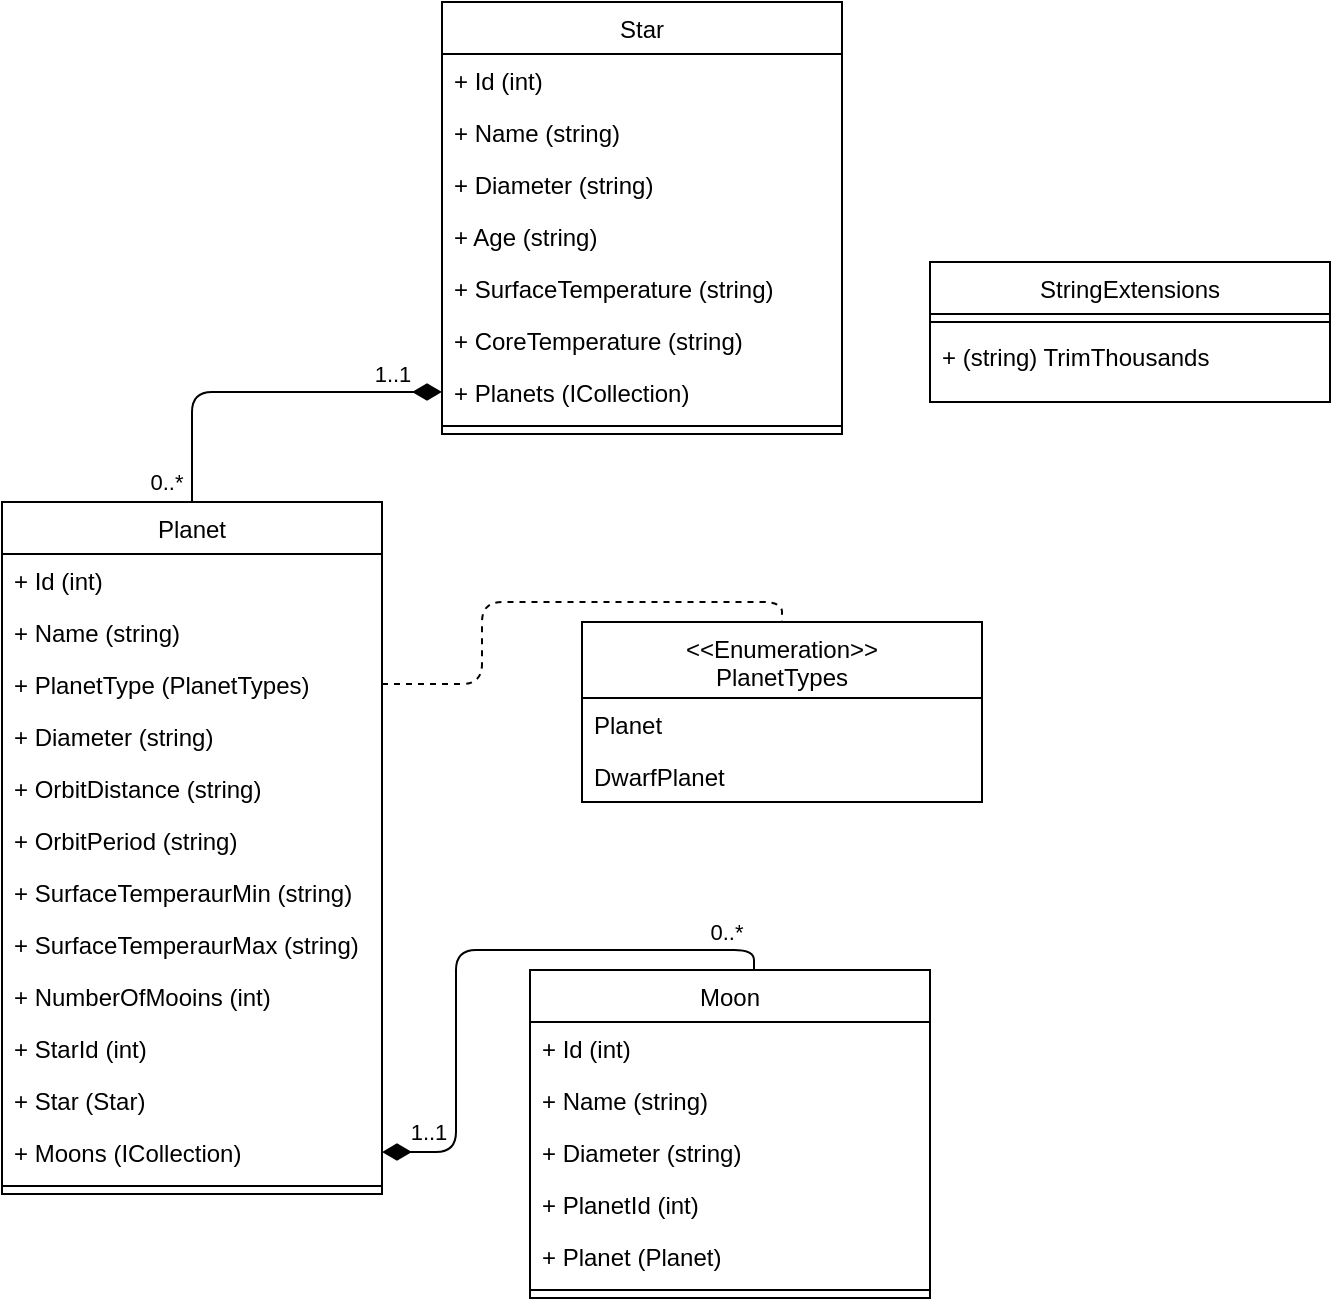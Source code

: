 <mxfile version="14.1.8" type="device"><diagram id="C5RBs43oDa-KdzZeNtuy" name="Page-1"><mxGraphModel dx="926" dy="626" grid="1" gridSize="10" guides="1" tooltips="1" connect="1" arrows="1" fold="1" page="1" pageScale="1" pageWidth="827" pageHeight="1169" math="0" shadow="0"><root><mxCell id="WIyWlLk6GJQsqaUBKTNV-0"/><mxCell id="WIyWlLk6GJQsqaUBKTNV-1" parent="WIyWlLk6GJQsqaUBKTNV-0"/><mxCell id="zkfFHV4jXpPFQw0GAbJ--0" value="Planet" style="swimlane;fontStyle=0;align=center;verticalAlign=top;childLayout=stackLayout;horizontal=1;startSize=26;horizontalStack=0;resizeParent=1;resizeLast=0;collapsible=1;marginBottom=0;rounded=0;shadow=0;strokeWidth=1;" parent="WIyWlLk6GJQsqaUBKTNV-1" vertex="1"><mxGeometry x="150" y="350" width="190" height="346" as="geometry"><mxRectangle x="230" y="140" width="160" height="26" as="alternateBounds"/></mxGeometry></mxCell><mxCell id="zkfFHV4jXpPFQw0GAbJ--1" value="+ Id (int)" style="text;align=left;verticalAlign=top;spacingLeft=4;spacingRight=4;overflow=hidden;rotatable=0;points=[[0,0.5],[1,0.5]];portConstraint=eastwest;" parent="zkfFHV4jXpPFQw0GAbJ--0" vertex="1"><mxGeometry y="26" width="190" height="26" as="geometry"/></mxCell><mxCell id="zkfFHV4jXpPFQw0GAbJ--2" value="+ Name (string)" style="text;align=left;verticalAlign=top;spacingLeft=4;spacingRight=4;overflow=hidden;rotatable=0;points=[[0,0.5],[1,0.5]];portConstraint=eastwest;rounded=0;shadow=0;html=0;" parent="zkfFHV4jXpPFQw0GAbJ--0" vertex="1"><mxGeometry y="52" width="190" height="26" as="geometry"/></mxCell><mxCell id="zkfFHV4jXpPFQw0GAbJ--3" value="+ PlanetType (PlanetTypes)" style="text;align=left;verticalAlign=top;spacingLeft=4;spacingRight=4;overflow=hidden;rotatable=0;points=[[0,0.5],[1,0.5]];portConstraint=eastwest;rounded=0;shadow=0;html=0;" parent="zkfFHV4jXpPFQw0GAbJ--0" vertex="1"><mxGeometry y="78" width="190" height="26" as="geometry"/></mxCell><mxCell id="qjdb0sXJ_N8p3GBNXL_I-1" value="+ Diameter (string)" style="text;align=left;verticalAlign=top;spacingLeft=4;spacingRight=4;overflow=hidden;rotatable=0;points=[[0,0.5],[1,0.5]];portConstraint=eastwest;rounded=0;shadow=0;html=0;" parent="zkfFHV4jXpPFQw0GAbJ--0" vertex="1"><mxGeometry y="104" width="190" height="26" as="geometry"/></mxCell><mxCell id="qjdb0sXJ_N8p3GBNXL_I-3" value="+ OrbitDistance (string)" style="text;align=left;verticalAlign=top;spacingLeft=4;spacingRight=4;overflow=hidden;rotatable=0;points=[[0,0.5],[1,0.5]];portConstraint=eastwest;rounded=0;shadow=0;html=0;" parent="zkfFHV4jXpPFQw0GAbJ--0" vertex="1"><mxGeometry y="130" width="190" height="26" as="geometry"/></mxCell><mxCell id="qjdb0sXJ_N8p3GBNXL_I-4" value="+ OrbitPeriod (string)" style="text;align=left;verticalAlign=top;spacingLeft=4;spacingRight=4;overflow=hidden;rotatable=0;points=[[0,0.5],[1,0.5]];portConstraint=eastwest;rounded=0;shadow=0;html=0;" parent="zkfFHV4jXpPFQw0GAbJ--0" vertex="1"><mxGeometry y="156" width="190" height="26" as="geometry"/></mxCell><mxCell id="qjdb0sXJ_N8p3GBNXL_I-5" value="+ SurfaceTemperaurMin (string)" style="text;align=left;verticalAlign=top;spacingLeft=4;spacingRight=4;overflow=hidden;rotatable=0;points=[[0,0.5],[1,0.5]];portConstraint=eastwest;rounded=0;shadow=0;html=0;" parent="zkfFHV4jXpPFQw0GAbJ--0" vertex="1"><mxGeometry y="182" width="190" height="26" as="geometry"/></mxCell><mxCell id="qjdb0sXJ_N8p3GBNXL_I-6" value="+ SurfaceTemperaurMax (string)" style="text;align=left;verticalAlign=top;spacingLeft=4;spacingRight=4;overflow=hidden;rotatable=0;points=[[0,0.5],[1,0.5]];portConstraint=eastwest;rounded=0;shadow=0;html=0;" parent="zkfFHV4jXpPFQw0GAbJ--0" vertex="1"><mxGeometry y="208" width="190" height="26" as="geometry"/></mxCell><mxCell id="qjdb0sXJ_N8p3GBNXL_I-7" value="+ NumberOfMooins (int)" style="text;align=left;verticalAlign=top;spacingLeft=4;spacingRight=4;overflow=hidden;rotatable=0;points=[[0,0.5],[1,0.5]];portConstraint=eastwest;rounded=0;shadow=0;html=0;" parent="zkfFHV4jXpPFQw0GAbJ--0" vertex="1"><mxGeometry y="234" width="190" height="26" as="geometry"/></mxCell><mxCell id="qjdb0sXJ_N8p3GBNXL_I-9" value="+ StarId (int)" style="text;align=left;verticalAlign=top;spacingLeft=4;spacingRight=4;overflow=hidden;rotatable=0;points=[[0,0.5],[1,0.5]];portConstraint=eastwest;rounded=0;shadow=0;html=0;" parent="zkfFHV4jXpPFQw0GAbJ--0" vertex="1"><mxGeometry y="260" width="190" height="26" as="geometry"/></mxCell><mxCell id="qjdb0sXJ_N8p3GBNXL_I-8" value="+ Star (Star)" style="text;align=left;verticalAlign=top;spacingLeft=4;spacingRight=4;overflow=hidden;rotatable=0;points=[[0,0.5],[1,0.5]];portConstraint=eastwest;rounded=0;shadow=0;html=0;" parent="zkfFHV4jXpPFQw0GAbJ--0" vertex="1"><mxGeometry y="286" width="190" height="26" as="geometry"/></mxCell><mxCell id="qjdb0sXJ_N8p3GBNXL_I-10" value="+ Moons (ICollection)" style="text;align=left;verticalAlign=top;spacingLeft=4;spacingRight=4;overflow=hidden;rotatable=0;points=[[0,0.5],[1,0.5]];portConstraint=eastwest;rounded=0;shadow=0;html=0;" parent="zkfFHV4jXpPFQw0GAbJ--0" vertex="1"><mxGeometry y="312" width="190" height="26" as="geometry"/></mxCell><mxCell id="zkfFHV4jXpPFQw0GAbJ--4" value="" style="line;html=1;strokeWidth=1;align=left;verticalAlign=middle;spacingTop=-1;spacingLeft=3;spacingRight=3;rotatable=0;labelPosition=right;points=[];portConstraint=eastwest;" parent="zkfFHV4jXpPFQw0GAbJ--0" vertex="1"><mxGeometry y="338" width="190" height="8" as="geometry"/></mxCell><mxCell id="zkfFHV4jXpPFQw0GAbJ--6" value="Star" style="swimlane;fontStyle=0;align=center;verticalAlign=top;childLayout=stackLayout;horizontal=1;startSize=26;horizontalStack=0;resizeParent=1;resizeLast=0;collapsible=1;marginBottom=0;rounded=0;shadow=0;strokeWidth=1;" parent="WIyWlLk6GJQsqaUBKTNV-1" vertex="1"><mxGeometry x="370" y="100" width="200" height="216" as="geometry"><mxRectangle x="130" y="380" width="160" height="26" as="alternateBounds"/></mxGeometry></mxCell><mxCell id="zkfFHV4jXpPFQw0GAbJ--7" value="+ Id (int)" style="text;align=left;verticalAlign=top;spacingLeft=4;spacingRight=4;overflow=hidden;rotatable=0;points=[[0,0.5],[1,0.5]];portConstraint=eastwest;" parent="zkfFHV4jXpPFQw0GAbJ--6" vertex="1"><mxGeometry y="26" width="200" height="26" as="geometry"/></mxCell><mxCell id="zkfFHV4jXpPFQw0GAbJ--8" value="+ Name (string)" style="text;align=left;verticalAlign=top;spacingLeft=4;spacingRight=4;overflow=hidden;rotatable=0;points=[[0,0.5],[1,0.5]];portConstraint=eastwest;rounded=0;shadow=0;html=0;" parent="zkfFHV4jXpPFQw0GAbJ--6" vertex="1"><mxGeometry y="52" width="200" height="26" as="geometry"/></mxCell><mxCell id="qjdb0sXJ_N8p3GBNXL_I-11" value="+ Diameter (string)" style="text;align=left;verticalAlign=top;spacingLeft=4;spacingRight=4;overflow=hidden;rotatable=0;points=[[0,0.5],[1,0.5]];portConstraint=eastwest;rounded=0;shadow=0;html=0;" parent="zkfFHV4jXpPFQw0GAbJ--6" vertex="1"><mxGeometry y="78" width="200" height="26" as="geometry"/></mxCell><mxCell id="qjdb0sXJ_N8p3GBNXL_I-12" value="+ Age (string)" style="text;align=left;verticalAlign=top;spacingLeft=4;spacingRight=4;overflow=hidden;rotatable=0;points=[[0,0.5],[1,0.5]];portConstraint=eastwest;rounded=0;shadow=0;html=0;" parent="zkfFHV4jXpPFQw0GAbJ--6" vertex="1"><mxGeometry y="104" width="200" height="26" as="geometry"/></mxCell><mxCell id="qjdb0sXJ_N8p3GBNXL_I-13" value="+ SurfaceTemperature (string)" style="text;align=left;verticalAlign=top;spacingLeft=4;spacingRight=4;overflow=hidden;rotatable=0;points=[[0,0.5],[1,0.5]];portConstraint=eastwest;rounded=0;shadow=0;html=0;" parent="zkfFHV4jXpPFQw0GAbJ--6" vertex="1"><mxGeometry y="130" width="200" height="26" as="geometry"/></mxCell><mxCell id="qjdb0sXJ_N8p3GBNXL_I-14" value="+ CoreTemperature (string)" style="text;align=left;verticalAlign=top;spacingLeft=4;spacingRight=4;overflow=hidden;rotatable=0;points=[[0,0.5],[1,0.5]];portConstraint=eastwest;rounded=0;shadow=0;html=0;" parent="zkfFHV4jXpPFQw0GAbJ--6" vertex="1"><mxGeometry y="156" width="200" height="26" as="geometry"/></mxCell><mxCell id="qjdb0sXJ_N8p3GBNXL_I-15" value="+ Planets (ICollection)" style="text;align=left;verticalAlign=top;spacingLeft=4;spacingRight=4;overflow=hidden;rotatable=0;points=[[0,0.5],[1,0.5]];portConstraint=eastwest;rounded=0;shadow=0;html=0;" parent="zkfFHV4jXpPFQw0GAbJ--6" vertex="1"><mxGeometry y="182" width="200" height="26" as="geometry"/></mxCell><mxCell id="zkfFHV4jXpPFQw0GAbJ--9" value="" style="line;html=1;strokeWidth=1;align=left;verticalAlign=middle;spacingTop=-1;spacingLeft=3;spacingRight=3;rotatable=0;labelPosition=right;points=[];portConstraint=eastwest;" parent="zkfFHV4jXpPFQw0GAbJ--6" vertex="1"><mxGeometry y="208" width="200" height="8" as="geometry"/></mxCell><mxCell id="qjdb0sXJ_N8p3GBNXL_I-23" value="" style="endArrow=diamondThin;html=1;fontSize=11;entryX=0;entryY=0.5;entryDx=0;entryDy=0;exitX=0.5;exitY=0;exitDx=0;exitDy=0;edgeStyle=orthogonalEdgeStyle;startArrow=none;startFill=0;endFill=1;endSize=12;" parent="WIyWlLk6GJQsqaUBKTNV-1" source="zkfFHV4jXpPFQw0GAbJ--0" target="qjdb0sXJ_N8p3GBNXL_I-15" edge="1"><mxGeometry width="50" height="50" relative="1" as="geometry"><mxPoint x="260" y="340" as="sourcePoint"/><mxPoint x="310" y="290" as="targetPoint"/></mxGeometry></mxCell><mxCell id="qjdb0sXJ_N8p3GBNXL_I-24" value="1..1" style="edgeLabel;html=1;align=center;verticalAlign=middle;resizable=0;points=[];fontSize=11;" parent="qjdb0sXJ_N8p3GBNXL_I-23" vertex="1" connectable="0"><mxGeometry x="0.8" y="1" relative="1" as="geometry"><mxPoint x="-7" y="-8" as="offset"/></mxGeometry></mxCell><mxCell id="qjdb0sXJ_N8p3GBNXL_I-25" value="0..*" style="edgeLabel;html=1;align=center;verticalAlign=middle;resizable=0;points=[];fontSize=11;" parent="qjdb0sXJ_N8p3GBNXL_I-23" vertex="1" connectable="0"><mxGeometry x="-0.78" y="1" relative="1" as="geometry"><mxPoint x="-12" y="10" as="offset"/></mxGeometry></mxCell><mxCell id="qjdb0sXJ_N8p3GBNXL_I-26" value="Moon" style="swimlane;fontStyle=0;align=center;verticalAlign=top;childLayout=stackLayout;horizontal=1;startSize=26;horizontalStack=0;resizeParent=1;resizeLast=0;collapsible=1;marginBottom=0;rounded=0;shadow=0;strokeWidth=1;" parent="WIyWlLk6GJQsqaUBKTNV-1" vertex="1"><mxGeometry x="414" y="584" width="200" height="164" as="geometry"><mxRectangle x="130" y="380" width="160" height="26" as="alternateBounds"/></mxGeometry></mxCell><mxCell id="qjdb0sXJ_N8p3GBNXL_I-27" value="+ Id (int)" style="text;align=left;verticalAlign=top;spacingLeft=4;spacingRight=4;overflow=hidden;rotatable=0;points=[[0,0.5],[1,0.5]];portConstraint=eastwest;" parent="qjdb0sXJ_N8p3GBNXL_I-26" vertex="1"><mxGeometry y="26" width="200" height="26" as="geometry"/></mxCell><mxCell id="qjdb0sXJ_N8p3GBNXL_I-28" value="+ Name (string)" style="text;align=left;verticalAlign=top;spacingLeft=4;spacingRight=4;overflow=hidden;rotatable=0;points=[[0,0.5],[1,0.5]];portConstraint=eastwest;rounded=0;shadow=0;html=0;" parent="qjdb0sXJ_N8p3GBNXL_I-26" vertex="1"><mxGeometry y="52" width="200" height="26" as="geometry"/></mxCell><mxCell id="qjdb0sXJ_N8p3GBNXL_I-29" value="+ Diameter (string)" style="text;align=left;verticalAlign=top;spacingLeft=4;spacingRight=4;overflow=hidden;rotatable=0;points=[[0,0.5],[1,0.5]];portConstraint=eastwest;rounded=0;shadow=0;html=0;" parent="qjdb0sXJ_N8p3GBNXL_I-26" vertex="1"><mxGeometry y="78" width="200" height="26" as="geometry"/></mxCell><mxCell id="qjdb0sXJ_N8p3GBNXL_I-44" value="+ PlanetId (int)" style="text;align=left;verticalAlign=top;spacingLeft=4;spacingRight=4;overflow=hidden;rotatable=0;points=[[0,0.5],[1,0.5]];portConstraint=eastwest;rounded=0;shadow=0;html=0;" parent="qjdb0sXJ_N8p3GBNXL_I-26" vertex="1"><mxGeometry y="104" width="200" height="26" as="geometry"/></mxCell><mxCell id="qjdb0sXJ_N8p3GBNXL_I-45" value="+ Planet (Planet)" style="text;align=left;verticalAlign=top;spacingLeft=4;spacingRight=4;overflow=hidden;rotatable=0;points=[[0,0.5],[1,0.5]];portConstraint=eastwest;rounded=0;shadow=0;html=0;" parent="qjdb0sXJ_N8p3GBNXL_I-26" vertex="1"><mxGeometry y="130" width="200" height="26" as="geometry"/></mxCell><mxCell id="qjdb0sXJ_N8p3GBNXL_I-34" value="" style="line;html=1;strokeWidth=1;align=left;verticalAlign=middle;spacingTop=-1;spacingLeft=3;spacingRight=3;rotatable=0;labelPosition=right;points=[];portConstraint=eastwest;" parent="qjdb0sXJ_N8p3GBNXL_I-26" vertex="1"><mxGeometry y="156" width="200" height="8" as="geometry"/></mxCell><mxCell id="qjdb0sXJ_N8p3GBNXL_I-35" value="" style="endArrow=diamondThin;html=1;fontSize=11;exitX=0.56;exitY=0;exitDx=0;exitDy=0;edgeStyle=orthogonalEdgeStyle;startArrow=none;startFill=0;endFill=1;endSize=12;entryX=1;entryY=0.5;entryDx=0;entryDy=0;exitPerimeter=0;" parent="WIyWlLk6GJQsqaUBKTNV-1" source="qjdb0sXJ_N8p3GBNXL_I-26" target="qjdb0sXJ_N8p3GBNXL_I-10" edge="1"><mxGeometry width="50" height="50" relative="1" as="geometry"><mxPoint x="255" y="360" as="sourcePoint"/><mxPoint x="410" y="540" as="targetPoint"/></mxGeometry></mxCell><mxCell id="qjdb0sXJ_N8p3GBNXL_I-36" value="1..1" style="edgeLabel;html=1;align=center;verticalAlign=middle;resizable=0;points=[];fontSize=11;" parent="qjdb0sXJ_N8p3GBNXL_I-35" vertex="1" connectable="0"><mxGeometry x="0.8" y="1" relative="1" as="geometry"><mxPoint x="-7" y="-11" as="offset"/></mxGeometry></mxCell><mxCell id="qjdb0sXJ_N8p3GBNXL_I-37" value="0..*" style="edgeLabel;html=1;align=center;verticalAlign=middle;resizable=0;points=[];fontSize=11;" parent="qjdb0sXJ_N8p3GBNXL_I-35" vertex="1" connectable="0"><mxGeometry x="-0.78" y="1" relative="1" as="geometry"><mxPoint x="8" y="-10" as="offset"/></mxGeometry></mxCell><mxCell id="qjdb0sXJ_N8p3GBNXL_I-38" value="&lt;&lt;Enumeration&gt;&gt;&#10;PlanetTypes" style="swimlane;fontStyle=0;align=center;verticalAlign=top;childLayout=stackLayout;horizontal=1;startSize=38;horizontalStack=0;resizeParent=1;resizeLast=0;collapsible=1;marginBottom=0;rounded=0;shadow=0;strokeWidth=1;" parent="WIyWlLk6GJQsqaUBKTNV-1" vertex="1"><mxGeometry x="440" y="410" width="200" height="90" as="geometry"><mxRectangle x="130" y="380" width="160" height="26" as="alternateBounds"/></mxGeometry></mxCell><mxCell id="qjdb0sXJ_N8p3GBNXL_I-39" value="Planet" style="text;align=left;verticalAlign=top;spacingLeft=4;spacingRight=4;overflow=hidden;rotatable=0;points=[[0,0.5],[1,0.5]];portConstraint=eastwest;" parent="qjdb0sXJ_N8p3GBNXL_I-38" vertex="1"><mxGeometry y="38" width="200" height="26" as="geometry"/></mxCell><mxCell id="qjdb0sXJ_N8p3GBNXL_I-40" value="DwarfPlanet" style="text;align=left;verticalAlign=top;spacingLeft=4;spacingRight=4;overflow=hidden;rotatable=0;points=[[0,0.5],[1,0.5]];portConstraint=eastwest;rounded=0;shadow=0;html=0;" parent="qjdb0sXJ_N8p3GBNXL_I-38" vertex="1"><mxGeometry y="64" width="200" height="26" as="geometry"/></mxCell><mxCell id="qjdb0sXJ_N8p3GBNXL_I-43" value="" style="endArrow=none;dashed=1;html=1;fontSize=11;exitX=1;exitY=0.5;exitDx=0;exitDy=0;entryX=0.5;entryY=0;entryDx=0;entryDy=0;edgeStyle=orthogonalEdgeStyle;" parent="WIyWlLk6GJQsqaUBKTNV-1" source="zkfFHV4jXpPFQw0GAbJ--3" target="qjdb0sXJ_N8p3GBNXL_I-38" edge="1"><mxGeometry width="50" height="50" relative="1" as="geometry"><mxPoint x="380" y="440" as="sourcePoint"/><mxPoint x="430" y="390" as="targetPoint"/></mxGeometry></mxCell><mxCell id="QoWL5IFibYLMIR-TGQ1t-3" value="StringExtensions" style="swimlane;fontStyle=0;align=center;verticalAlign=top;childLayout=stackLayout;horizontal=1;startSize=26;horizontalStack=0;resizeParent=1;resizeLast=0;collapsible=1;marginBottom=0;rounded=0;shadow=0;strokeWidth=1;" vertex="1" parent="WIyWlLk6GJQsqaUBKTNV-1"><mxGeometry x="614" y="230" width="200" height="70" as="geometry"><mxRectangle x="130" y="380" width="160" height="26" as="alternateBounds"/></mxGeometry></mxCell><mxCell id="QoWL5IFibYLMIR-TGQ1t-9" value="" style="line;html=1;strokeWidth=1;align=left;verticalAlign=middle;spacingTop=-1;spacingLeft=3;spacingRight=3;rotatable=0;labelPosition=right;points=[];portConstraint=eastwest;" vertex="1" parent="QoWL5IFibYLMIR-TGQ1t-3"><mxGeometry y="26" width="200" height="8" as="geometry"/></mxCell><mxCell id="QoWL5IFibYLMIR-TGQ1t-11" value="+ (string) TrimThousands" style="text;align=left;verticalAlign=top;spacingLeft=4;spacingRight=4;overflow=hidden;rotatable=0;points=[[0,0.5],[1,0.5]];portConstraint=eastwest;rounded=0;shadow=0;html=0;" vertex="1" parent="QoWL5IFibYLMIR-TGQ1t-3"><mxGeometry y="34" width="200" height="26" as="geometry"/></mxCell></root></mxGraphModel></diagram></mxfile>